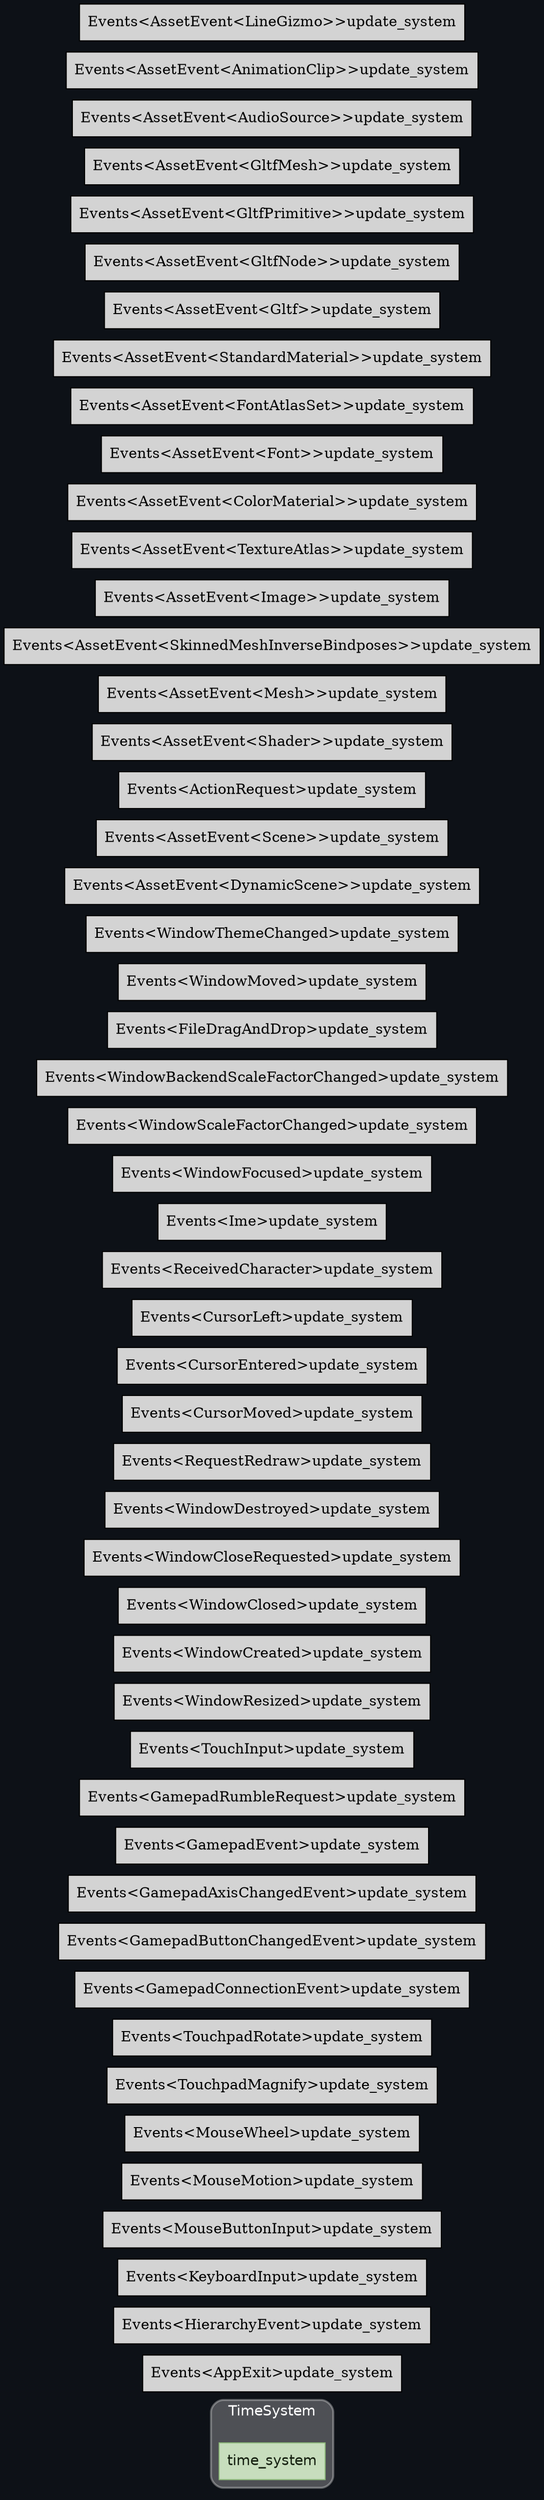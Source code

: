 digraph "" {
	"compound"="true";
	"splines"="spline";
	"rankdir"="LR";
	"bgcolor"="#0d1117";
	"fontname"="Helvetica";
	"nodesep"="0.15";
	edge ["penwidth"="2"];
	node ["shape"="box", "style"="filled"];
	subgraph "clusternode_Set(2)" {
		"style"="rounded,filled";
		"label"="TimeSystem";
		"tooltip"="TimeSystem";
		"fillcolor"="#ffffff44";
		"fontcolor"="#ffffff";
		"color"="#ffffff50";
		"penwidth"="2";
		"set_marker_node_Set(2)" ["style"="invis", "label"="", "height"="0", "shape"="point"]
		"node_System(1)" ["label"="time_system", "tooltip"="bevy_time::time_system", "fillcolor"="#c7ddbd", "fontname"="Helvetica", "fontcolor"="#162111", "color"="#8dba79", "penwidth"="1"]
	}
	
	"node_System(0)" ["label"="Events<AppExit>update_system", "tooltip"="bevy_ecs::event::Events<bevy_app::app::AppExit>::update_system"]
	"node_System(2)" ["label"="Events<HierarchyEvent>update_system", "tooltip"="bevy_ecs::event::Events<bevy_hierarchy::events::HierarchyEvent>::update_system"]
	"node_System(3)" ["label"="Events<KeyboardInput>update_system", "tooltip"="bevy_ecs::event::Events<bevy_input::keyboard::KeyboardInput>::update_system"]
	"node_System(4)" ["label"="Events<MouseButtonInput>update_system", "tooltip"="bevy_ecs::event::Events<bevy_input::mouse::MouseButtonInput>::update_system"]
	"node_System(5)" ["label"="Events<MouseMotion>update_system", "tooltip"="bevy_ecs::event::Events<bevy_input::mouse::MouseMotion>::update_system"]
	"node_System(6)" ["label"="Events<MouseWheel>update_system", "tooltip"="bevy_ecs::event::Events<bevy_input::mouse::MouseWheel>::update_system"]
	"node_System(7)" ["label"="Events<TouchpadMagnify>update_system", "tooltip"="bevy_ecs::event::Events<bevy_input::touchpad::TouchpadMagnify>::update_system"]
	"node_System(8)" ["label"="Events<TouchpadRotate>update_system", "tooltip"="bevy_ecs::event::Events<bevy_input::touchpad::TouchpadRotate>::update_system"]
	"node_System(9)" ["label"="Events<GamepadConnectionEvent>update_system", "tooltip"="bevy_ecs::event::Events<bevy_input::gamepad::GamepadConnectionEvent>::update_system"]
	"node_System(10)" ["label"="Events<GamepadButtonChangedEvent>update_system", "tooltip"="bevy_ecs::event::Events<bevy_input::gamepad::GamepadButtonChangedEvent>::update_system"]
	"node_System(11)" ["label"="Events<GamepadAxisChangedEvent>update_system", "tooltip"="bevy_ecs::event::Events<bevy_input::gamepad::GamepadAxisChangedEvent>::update_system"]
	"node_System(12)" ["label"="Events<GamepadEvent>update_system", "tooltip"="bevy_ecs::event::Events<bevy_input::gamepad::GamepadEvent>::update_system"]
	"node_System(13)" ["label"="Events<GamepadRumbleRequest>update_system", "tooltip"="bevy_ecs::event::Events<bevy_input::gamepad::GamepadRumbleRequest>::update_system"]
	"node_System(14)" ["label"="Events<TouchInput>update_system", "tooltip"="bevy_ecs::event::Events<bevy_input::touch::TouchInput>::update_system"]
	"node_System(15)" ["label"="Events<WindowResized>update_system", "tooltip"="bevy_ecs::event::Events<bevy_window::event::WindowResized>::update_system"]
	"node_System(16)" ["label"="Events<WindowCreated>update_system", "tooltip"="bevy_ecs::event::Events<bevy_window::event::WindowCreated>::update_system"]
	"node_System(17)" ["label"="Events<WindowClosed>update_system", "tooltip"="bevy_ecs::event::Events<bevy_window::event::WindowClosed>::update_system"]
	"node_System(18)" ["label"="Events<WindowCloseRequested>update_system", "tooltip"="bevy_ecs::event::Events<bevy_window::event::WindowCloseRequested>::update_system"]
	"node_System(19)" ["label"="Events<WindowDestroyed>update_system", "tooltip"="bevy_ecs::event::Events<bevy_window::event::WindowDestroyed>::update_system"]
	"node_System(20)" ["label"="Events<RequestRedraw>update_system", "tooltip"="bevy_ecs::event::Events<bevy_window::event::RequestRedraw>::update_system"]
	"node_System(21)" ["label"="Events<CursorMoved>update_system", "tooltip"="bevy_ecs::event::Events<bevy_window::event::CursorMoved>::update_system"]
	"node_System(22)" ["label"="Events<CursorEntered>update_system", "tooltip"="bevy_ecs::event::Events<bevy_window::event::CursorEntered>::update_system"]
	"node_System(23)" ["label"="Events<CursorLeft>update_system", "tooltip"="bevy_ecs::event::Events<bevy_window::event::CursorLeft>::update_system"]
	"node_System(24)" ["label"="Events<ReceivedCharacter>update_system", "tooltip"="bevy_ecs::event::Events<bevy_window::event::ReceivedCharacter>::update_system"]
	"node_System(25)" ["label"="Events<Ime>update_system", "tooltip"="bevy_ecs::event::Events<bevy_window::event::Ime>::update_system"]
	"node_System(26)" ["label"="Events<WindowFocused>update_system", "tooltip"="bevy_ecs::event::Events<bevy_window::event::WindowFocused>::update_system"]
	"node_System(27)" ["label"="Events<WindowScaleFactorChanged>update_system", "tooltip"="bevy_ecs::event::Events<bevy_window::event::WindowScaleFactorChanged>::update_system"]
	"node_System(28)" ["label"="Events<WindowBackendScaleFactorChanged>update_system", "tooltip"="bevy_ecs::event::Events<bevy_window::event::WindowBackendScaleFactorChanged>::update_system"]
	"node_System(29)" ["label"="Events<FileDragAndDrop>update_system", "tooltip"="bevy_ecs::event::Events<bevy_window::event::FileDragAndDrop>::update_system"]
	"node_System(30)" ["label"="Events<WindowMoved>update_system", "tooltip"="bevy_ecs::event::Events<bevy_window::event::WindowMoved>::update_system"]
	"node_System(31)" ["label"="Events<WindowThemeChanged>update_system", "tooltip"="bevy_ecs::event::Events<bevy_window::event::WindowThemeChanged>::update_system"]
	"node_System(32)" ["label"="Events<AssetEvent<DynamicScene>>update_system", "tooltip"="bevy_ecs::event::Events<bevy_asset::assets::AssetEvent<bevy_scene::dynamic_scene::DynamicScene>>::update_system"]
	"node_System(33)" ["label"="Events<AssetEvent<Scene>>update_system", "tooltip"="bevy_ecs::event::Events<bevy_asset::assets::AssetEvent<bevy_scene::scene::Scene>>::update_system"]
	"node_System(34)" ["label"="Events<ActionRequest>update_system", "tooltip"="bevy_ecs::event::Events<bevy_a11y::ActionRequest>::update_system"]
	"node_System(35)" ["label"="Events<AssetEvent<Shader>>update_system", "tooltip"="bevy_ecs::event::Events<bevy_asset::assets::AssetEvent<bevy_render::render_resource::shader::Shader>>::update_system"]
	"node_System(36)" ["label"="Events<AssetEvent<Mesh>>update_system", "tooltip"="bevy_ecs::event::Events<bevy_asset::assets::AssetEvent<bevy_render::mesh::mesh::Mesh>>::update_system"]
	"node_System(37)" ["label"="Events<AssetEvent<SkinnedMeshInverseBindposes>>update_system", "tooltip"="bevy_ecs::event::Events<bevy_asset::assets::AssetEvent<bevy_render::mesh::mesh::skinning::SkinnedMeshInverseBindposes>>::update_system"]
	"node_System(38)" ["label"="Events<AssetEvent<Image>>update_system", "tooltip"="bevy_ecs::event::Events<bevy_asset::assets::AssetEvent<bevy_render::texture::image::Image>>::update_system"]
	"node_System(39)" ["label"="Events<AssetEvent<TextureAtlas>>update_system", "tooltip"="bevy_ecs::event::Events<bevy_asset::assets::AssetEvent<bevy_sprite::texture_atlas::TextureAtlas>>::update_system"]
	"node_System(40)" ["label"="Events<AssetEvent<ColorMaterial>>update_system", "tooltip"="bevy_ecs::event::Events<bevy_asset::assets::AssetEvent<bevy_sprite::mesh2d::color_material::ColorMaterial>>::update_system"]
	"node_System(41)" ["label"="Events<AssetEvent<Font>>update_system", "tooltip"="bevy_ecs::event::Events<bevy_asset::assets::AssetEvent<bevy_text::font::Font>>::update_system"]
	"node_System(42)" ["label"="Events<AssetEvent<FontAtlasSet>>update_system", "tooltip"="bevy_ecs::event::Events<bevy_asset::assets::AssetEvent<bevy_text::font_atlas_set::FontAtlasSet>>::update_system"]
	"node_System(43)" ["label"="Events<AssetEvent<StandardMaterial>>update_system", "tooltip"="bevy_ecs::event::Events<bevy_asset::assets::AssetEvent<bevy_pbr::pbr_material::StandardMaterial>>::update_system"]
	"node_System(44)" ["label"="Events<AssetEvent<Gltf>>update_system", "tooltip"="bevy_ecs::event::Events<bevy_asset::assets::AssetEvent<bevy_gltf::Gltf>>::update_system"]
	"node_System(45)" ["label"="Events<AssetEvent<GltfNode>>update_system", "tooltip"="bevy_ecs::event::Events<bevy_asset::assets::AssetEvent<bevy_gltf::GltfNode>>::update_system"]
	"node_System(46)" ["label"="Events<AssetEvent<GltfPrimitive>>update_system", "tooltip"="bevy_ecs::event::Events<bevy_asset::assets::AssetEvent<bevy_gltf::GltfPrimitive>>::update_system"]
	"node_System(47)" ["label"="Events<AssetEvent<GltfMesh>>update_system", "tooltip"="bevy_ecs::event::Events<bevy_asset::assets::AssetEvent<bevy_gltf::GltfMesh>>::update_system"]
	"node_System(48)" ["label"="Events<AssetEvent<AudioSource>>update_system", "tooltip"="bevy_ecs::event::Events<bevy_asset::assets::AssetEvent<bevy_audio::audio_source::AudioSource>>::update_system"]
	"node_System(49)" ["label"="Events<AssetEvent<AnimationClip>>update_system", "tooltip"="bevy_ecs::event::Events<bevy_asset::assets::AssetEvent<bevy_animation::AnimationClip>>::update_system"]
	"node_System(50)" ["label"="Events<AssetEvent<LineGizmo>>update_system", "tooltip"="bevy_ecs::event::Events<bevy_asset::assets::AssetEvent<bevy_gizmos::LineGizmo>>::update_system"]
}

